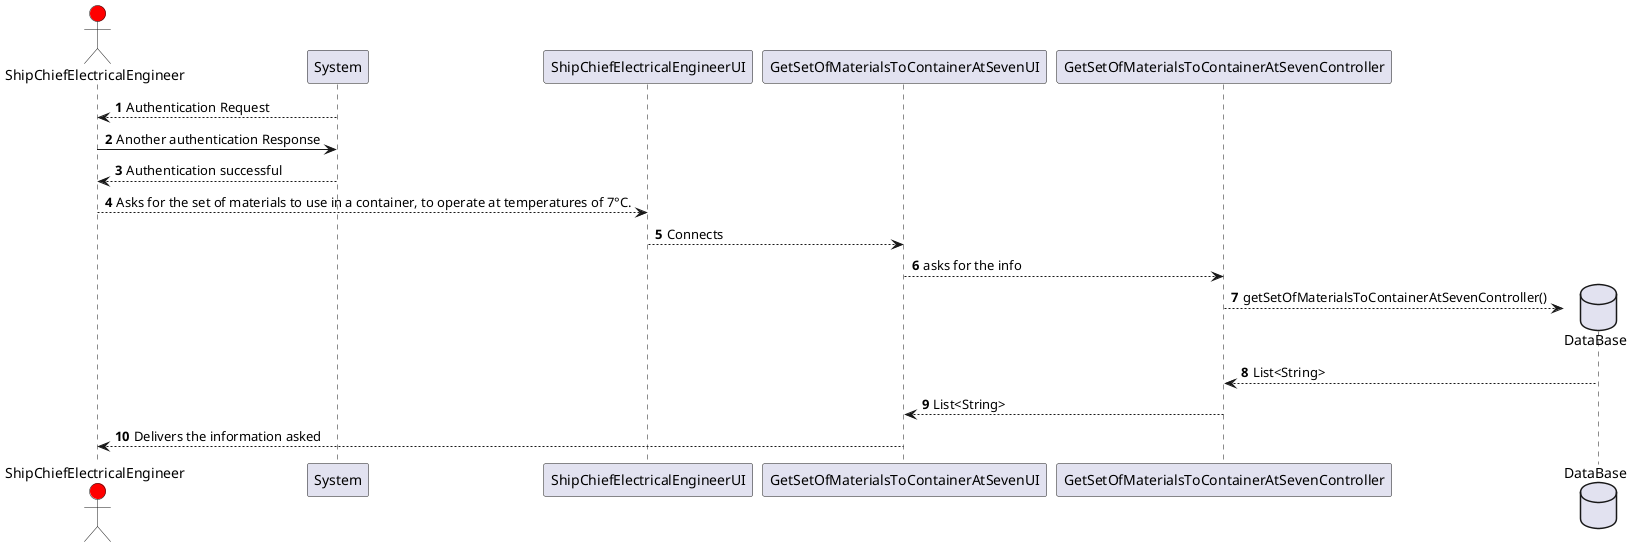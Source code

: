@startuml

autonumber

actor ShipChiefElectricalEngineer #red

System --> ShipChiefElectricalEngineer: Authentication Request
ShipChiefElectricalEngineer -> System : Another authentication Response
System --> ShipChiefElectricalEngineer : Authentication successful
ShipChiefElectricalEngineer --> ShipChiefElectricalEngineerUI : Asks for the set of materials to use in a container, to operate at temperatures of 7°C.
ShipChiefElectricalEngineerUI --> GetSetOfMaterialsToContainerAtSevenUI : Connects
GetSetOfMaterialsToContainerAtSevenUI --> GetSetOfMaterialsToContainerAtSevenController : asks for the info
database       "DataBase"              as db
GetSetOfMaterialsToContainerAtSevenController --> db** : getSetOfMaterialsToContainerAtSevenController()
db --> GetSetOfMaterialsToContainerAtSevenController : List<String>
GetSetOfMaterialsToContainerAtSevenController --> GetSetOfMaterialsToContainerAtSevenUI : List<String>
GetSetOfMaterialsToContainerAtSevenUI --> ShipChiefElectricalEngineer : Delivers the information asked

@enduml